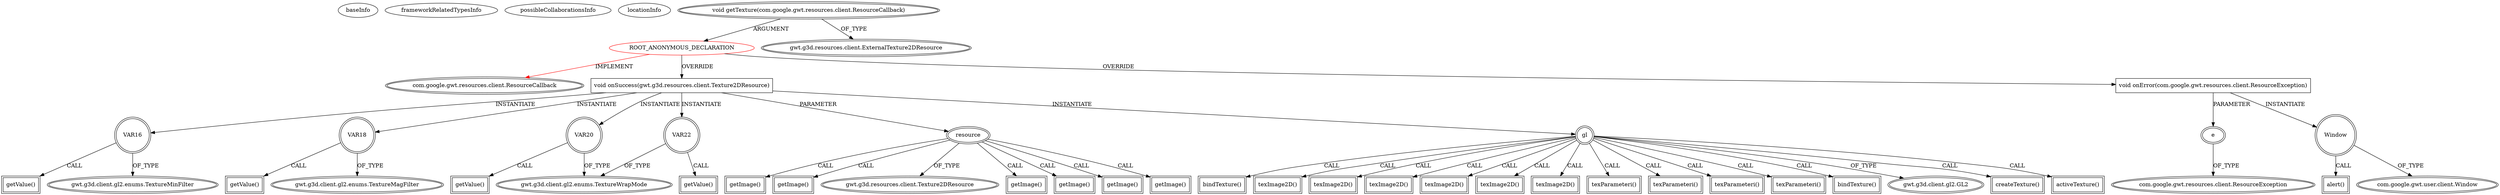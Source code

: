 digraph {
baseInfo[graphId=4315,category="extension_graph",isAnonymous=true,possibleRelation=false]
frameworkRelatedTypesInfo[0="com.google.gwt.resources.client.ResourceCallback"]
possibleCollaborationsInfo[]
locationInfo[projectName="pkamenarsky-ocean",filePath="/pkamenarsky-ocean/ocean-master/src/com/eleven/client/gl/GL_hl.java",contextSignature="void loadSkybox2(gwt.g3d.client.gl2.GL2,com.eleven.client.gl.WaterShader)",graphId="4315"]
0[label="ROOT_ANONYMOUS_DECLARATION",vertexType="ROOT_ANONYMOUS_DECLARATION",isFrameworkType=false,color=red]
1[label="com.google.gwt.resources.client.ResourceCallback",vertexType="FRAMEWORK_INTERFACE_TYPE",isFrameworkType=true,peripheries=2]
2[label="void getTexture(com.google.gwt.resources.client.ResourceCallback)",vertexType="OUTSIDE_CALL",isFrameworkType=true,peripheries=2]
3[label="gwt.g3d.resources.client.ExternalTexture2DResource",vertexType="FRAMEWORK_INTERFACE_TYPE",isFrameworkType=true,peripheries=2]
4[label="void onSuccess(gwt.g3d.resources.client.Texture2DResource)",vertexType="OVERRIDING_METHOD_DECLARATION",isFrameworkType=false,shape=box]
5[label="resource",vertexType="PARAMETER_DECLARATION",isFrameworkType=true,peripheries=2]
6[label="gwt.g3d.resources.client.Texture2DResource",vertexType="FRAMEWORK_INTERFACE_TYPE",isFrameworkType=true,peripheries=2]
7[label="gl",vertexType="VARIABLE_EXPRESION",isFrameworkType=true,peripheries=2,shape=circle]
9[label="gwt.g3d.client.gl2.GL2",vertexType="FRAMEWORK_INTERFACE_TYPE",isFrameworkType=true,peripheries=2]
8[label="createTexture()",vertexType="INSIDE_CALL",isFrameworkType=true,peripheries=2,shape=box]
11[label="activeTexture()",vertexType="INSIDE_CALL",isFrameworkType=true,peripheries=2,shape=box]
13[label="bindTexture()",vertexType="INSIDE_CALL",isFrameworkType=true,peripheries=2,shape=box]
15[label="texImage2D()",vertexType="INSIDE_CALL",isFrameworkType=true,peripheries=2,shape=box]
17[label="getImage()",vertexType="INSIDE_CALL",isFrameworkType=true,peripheries=2,shape=box]
19[label="texImage2D()",vertexType="INSIDE_CALL",isFrameworkType=true,peripheries=2,shape=box]
21[label="getImage()",vertexType="INSIDE_CALL",isFrameworkType=true,peripheries=2,shape=box]
23[label="texImage2D()",vertexType="INSIDE_CALL",isFrameworkType=true,peripheries=2,shape=box]
25[label="getImage()",vertexType="INSIDE_CALL",isFrameworkType=true,peripheries=2,shape=box]
27[label="texImage2D()",vertexType="INSIDE_CALL",isFrameworkType=true,peripheries=2,shape=box]
29[label="getImage()",vertexType="INSIDE_CALL",isFrameworkType=true,peripheries=2,shape=box]
31[label="texImage2D()",vertexType="INSIDE_CALL",isFrameworkType=true,peripheries=2,shape=box]
33[label="getImage()",vertexType="INSIDE_CALL",isFrameworkType=true,peripheries=2,shape=box]
35[label="texImage2D()",vertexType="INSIDE_CALL",isFrameworkType=true,peripheries=2,shape=box]
37[label="getImage()",vertexType="INSIDE_CALL",isFrameworkType=true,peripheries=2,shape=box]
39[label="texParameteri()",vertexType="INSIDE_CALL",isFrameworkType=true,peripheries=2,shape=box]
40[label="VAR16",vertexType="VARIABLE_EXPRESION",isFrameworkType=true,peripheries=2,shape=circle]
42[label="gwt.g3d.client.gl2.enums.TextureMinFilter",vertexType="FRAMEWORK_CLASS_TYPE",isFrameworkType=true,peripheries=2]
41[label="getValue()",vertexType="INSIDE_CALL",isFrameworkType=true,peripheries=2,shape=box]
44[label="texParameteri()",vertexType="INSIDE_CALL",isFrameworkType=true,peripheries=2,shape=box]
45[label="VAR18",vertexType="VARIABLE_EXPRESION",isFrameworkType=true,peripheries=2,shape=circle]
47[label="gwt.g3d.client.gl2.enums.TextureMagFilter",vertexType="FRAMEWORK_CLASS_TYPE",isFrameworkType=true,peripheries=2]
46[label="getValue()",vertexType="INSIDE_CALL",isFrameworkType=true,peripheries=2,shape=box]
49[label="texParameteri()",vertexType="INSIDE_CALL",isFrameworkType=true,peripheries=2,shape=box]
50[label="VAR20",vertexType="VARIABLE_EXPRESION",isFrameworkType=true,peripheries=2,shape=circle]
52[label="gwt.g3d.client.gl2.enums.TextureWrapMode",vertexType="FRAMEWORK_CLASS_TYPE",isFrameworkType=true,peripheries=2]
51[label="getValue()",vertexType="INSIDE_CALL",isFrameworkType=true,peripheries=2,shape=box]
54[label="texParameteri()",vertexType="INSIDE_CALL",isFrameworkType=true,peripheries=2,shape=box]
55[label="VAR22",vertexType="VARIABLE_EXPRESION",isFrameworkType=true,peripheries=2,shape=circle]
56[label="getValue()",vertexType="INSIDE_CALL",isFrameworkType=true,peripheries=2,shape=box]
59[label="bindTexture()",vertexType="INSIDE_CALL",isFrameworkType=true,peripheries=2,shape=box]
60[label="void onError(com.google.gwt.resources.client.ResourceException)",vertexType="OVERRIDING_METHOD_DECLARATION",isFrameworkType=false,shape=box]
61[label="e",vertexType="PARAMETER_DECLARATION",isFrameworkType=true,peripheries=2]
62[label="com.google.gwt.resources.client.ResourceException",vertexType="FRAMEWORK_CLASS_TYPE",isFrameworkType=true,peripheries=2]
63[label="Window",vertexType="VARIABLE_EXPRESION",isFrameworkType=true,peripheries=2,shape=circle]
65[label="com.google.gwt.user.client.Window",vertexType="FRAMEWORK_CLASS_TYPE",isFrameworkType=true,peripheries=2]
64[label="alert()",vertexType="INSIDE_CALL",isFrameworkType=true,peripheries=2,shape=box]
0->1[label="IMPLEMENT",color=red]
2->0[label="ARGUMENT"]
2->3[label="OF_TYPE"]
0->4[label="OVERRIDE"]
5->6[label="OF_TYPE"]
4->5[label="PARAMETER"]
4->7[label="INSTANTIATE"]
7->9[label="OF_TYPE"]
7->8[label="CALL"]
7->11[label="CALL"]
7->13[label="CALL"]
7->15[label="CALL"]
5->17[label="CALL"]
7->19[label="CALL"]
5->21[label="CALL"]
7->23[label="CALL"]
5->25[label="CALL"]
7->27[label="CALL"]
5->29[label="CALL"]
7->31[label="CALL"]
5->33[label="CALL"]
7->35[label="CALL"]
5->37[label="CALL"]
7->39[label="CALL"]
4->40[label="INSTANTIATE"]
40->42[label="OF_TYPE"]
40->41[label="CALL"]
7->44[label="CALL"]
4->45[label="INSTANTIATE"]
45->47[label="OF_TYPE"]
45->46[label="CALL"]
7->49[label="CALL"]
4->50[label="INSTANTIATE"]
50->52[label="OF_TYPE"]
50->51[label="CALL"]
7->54[label="CALL"]
4->55[label="INSTANTIATE"]
55->52[label="OF_TYPE"]
55->56[label="CALL"]
7->59[label="CALL"]
0->60[label="OVERRIDE"]
61->62[label="OF_TYPE"]
60->61[label="PARAMETER"]
60->63[label="INSTANTIATE"]
63->65[label="OF_TYPE"]
63->64[label="CALL"]
}
